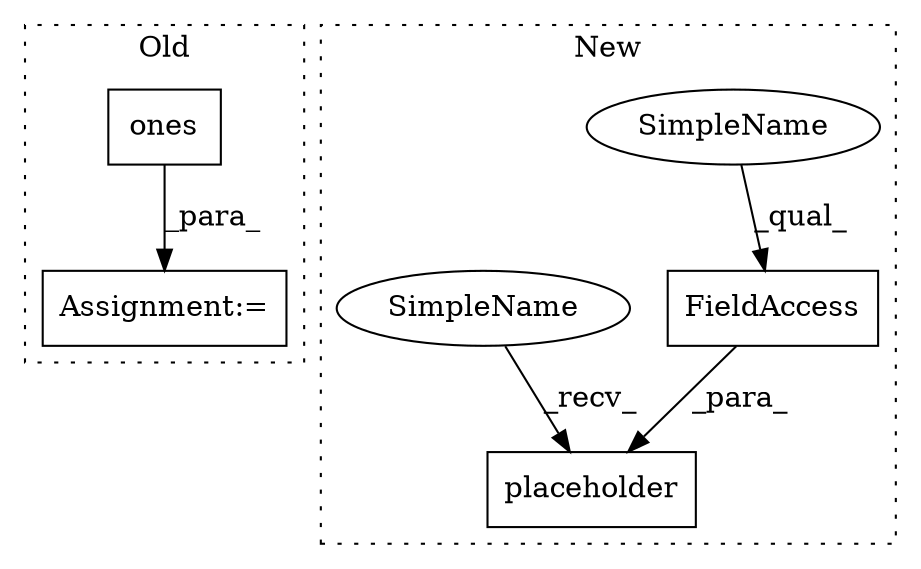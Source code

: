 digraph G {
subgraph cluster0 {
1 [label="ones" a="32" s="641,665" l="5,1" shape="box"];
4 [label="Assignment:=" a="7" s="626" l="1" shape="box"];
label = "Old";
style="dotted";
}
subgraph cluster1 {
2 [label="placeholder" a="32" s="603,658" l="12,2" shape="box"];
3 [label="FieldAccess" a="22" s="615" l="18" shape="box"];
5 [label="SimpleName" a="42" s="615" l="10" shape="ellipse"];
6 [label="SimpleName" a="42" s="592" l="10" shape="ellipse"];
label = "New";
style="dotted";
}
1 -> 4 [label="_para_"];
3 -> 2 [label="_para_"];
5 -> 3 [label="_qual_"];
6 -> 2 [label="_recv_"];
}